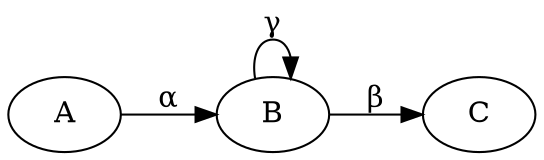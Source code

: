 digraph dfa_re {
    rankdir=LR;
    A -> B [label="α"];
    B -> B [label="γ"];
    B -> C [label="β"];
}
